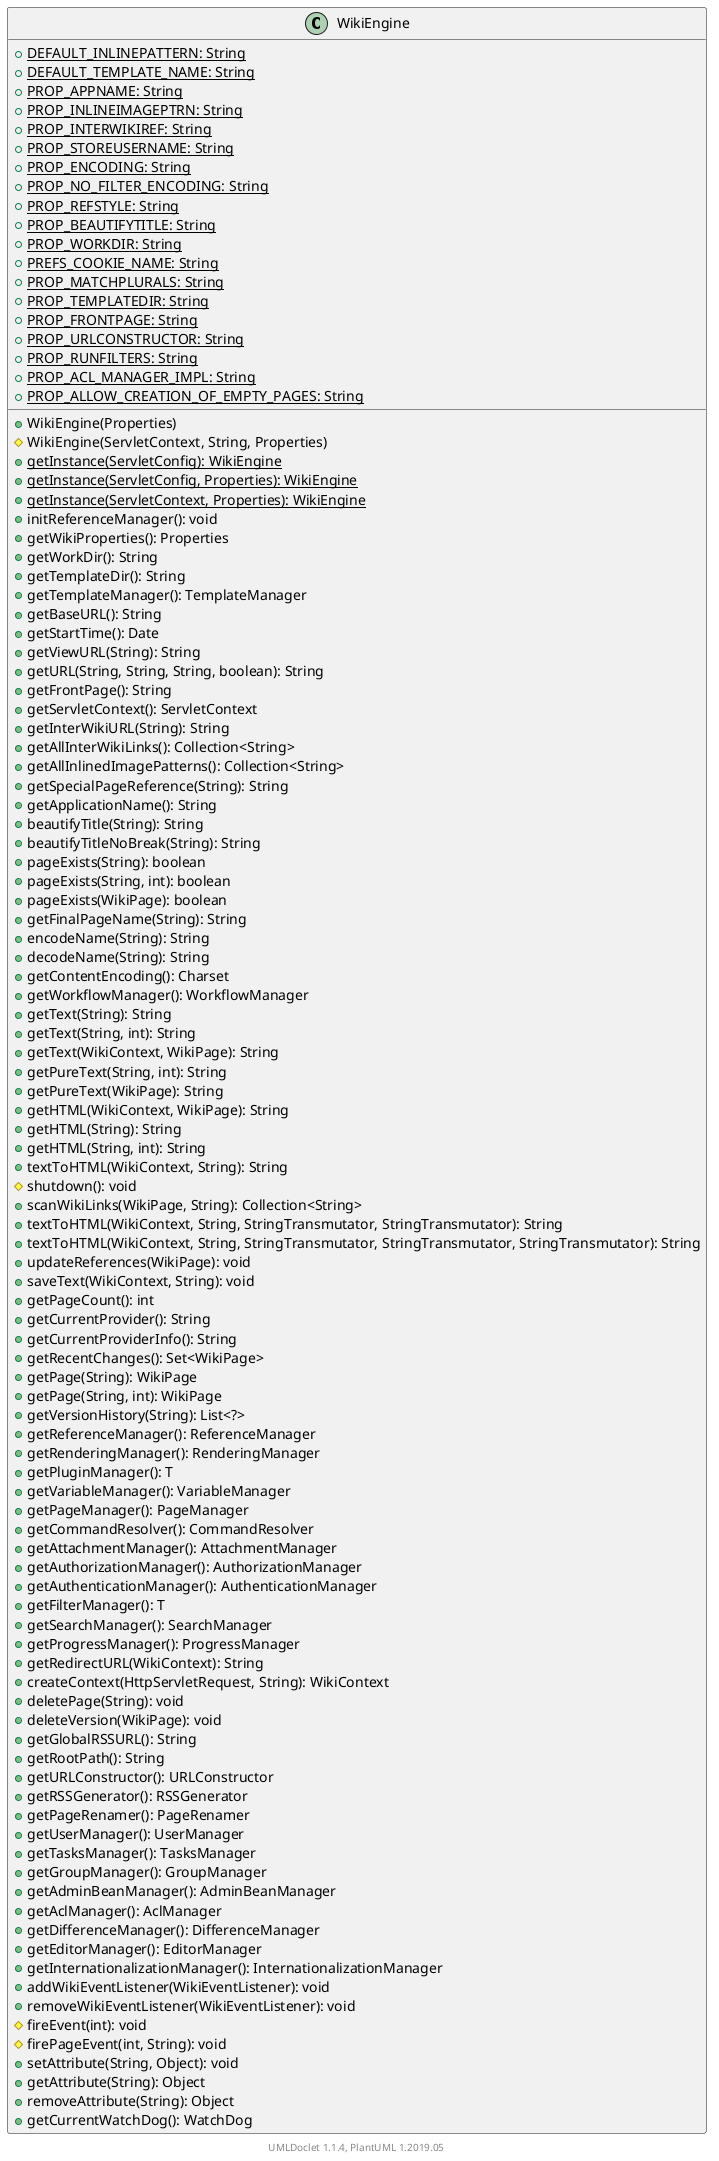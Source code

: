 @startuml

    class WikiEngine [[WikiEngine.html]] {
        {static} +DEFAULT_INLINEPATTERN: String
        {static} +DEFAULT_TEMPLATE_NAME: String
        {static} +PROP_APPNAME: String
        {static} +PROP_INLINEIMAGEPTRN: String
        {static} +PROP_INTERWIKIREF: String
        {static} +PROP_STOREUSERNAME: String
        {static} +PROP_ENCODING: String
        {static} +PROP_NO_FILTER_ENCODING: String
        {static} +PROP_REFSTYLE: String
        {static} +PROP_BEAUTIFYTITLE: String
        {static} +PROP_WORKDIR: String
        {static} +PREFS_COOKIE_NAME: String
        {static} +PROP_MATCHPLURALS: String
        {static} +PROP_TEMPLATEDIR: String
        {static} +PROP_FRONTPAGE: String
        {static} +PROP_URLCONSTRUCTOR: String
        {static} +PROP_RUNFILTERS: String
        {static} +PROP_ACL_MANAGER_IMPL: String
        {static} +PROP_ALLOW_CREATION_OF_EMPTY_PAGES: String
        +WikiEngine(Properties)
        #WikiEngine(ServletContext, String, Properties)
        {static} +getInstance(ServletConfig): WikiEngine
        {static} +getInstance(ServletConfig, Properties): WikiEngine
        {static} +getInstance(ServletContext, Properties): WikiEngine
        +initReferenceManager(): void
        +getWikiProperties(): Properties
        +getWorkDir(): String
        +getTemplateDir(): String
        +getTemplateManager(): TemplateManager
        +getBaseURL(): String
        +getStartTime(): Date
        +getViewURL(String): String
        +getURL(String, String, String, boolean): String
        +getFrontPage(): String
        +getServletContext(): ServletContext
        +getInterWikiURL(String): String
        +getAllInterWikiLinks(): Collection<String>
        +getAllInlinedImagePatterns(): Collection<String>
        +getSpecialPageReference(String): String
        +getApplicationName(): String
        +beautifyTitle(String): String
        +beautifyTitleNoBreak(String): String
        +pageExists(String): boolean
        +pageExists(String, int): boolean
        +pageExists(WikiPage): boolean
        +getFinalPageName(String): String
        +encodeName(String): String
        +decodeName(String): String
        +getContentEncoding(): Charset
        +getWorkflowManager(): WorkflowManager
        +getText(String): String
        +getText(String, int): String
        +getText(WikiContext, WikiPage): String
        +getPureText(String, int): String
        +getPureText(WikiPage): String
        +getHTML(WikiContext, WikiPage): String
        +getHTML(String): String
        +getHTML(String, int): String
        +textToHTML(WikiContext, String): String
        #shutdown(): void
        +scanWikiLinks(WikiPage, String): Collection<String>
        +textToHTML(WikiContext, String, StringTransmutator, StringTransmutator): String
        +textToHTML(WikiContext, String, StringTransmutator, StringTransmutator, StringTransmutator): String
        +updateReferences(WikiPage): void
        +saveText(WikiContext, String): void
        +getPageCount(): int
        +getCurrentProvider(): String
        +getCurrentProviderInfo(): String
        +getRecentChanges(): Set<WikiPage>
        +getPage(String): WikiPage
        +getPage(String, int): WikiPage
        +getVersionHistory(String): List<?>
        +getReferenceManager(): ReferenceManager
        +getRenderingManager(): RenderingManager
        +getPluginManager(): T
        +getVariableManager(): VariableManager
        +getPageManager(): PageManager
        +getCommandResolver(): CommandResolver
        +getAttachmentManager(): AttachmentManager
        +getAuthorizationManager(): AuthorizationManager
        +getAuthenticationManager(): AuthenticationManager
        +getFilterManager(): T
        +getSearchManager(): SearchManager
        +getProgressManager(): ProgressManager
        +getRedirectURL(WikiContext): String
        +createContext(HttpServletRequest, String): WikiContext
        +deletePage(String): void
        +deleteVersion(WikiPage): void
        +getGlobalRSSURL(): String
        +getRootPath(): String
        +getURLConstructor(): URLConstructor
        +getRSSGenerator(): RSSGenerator
        +getPageRenamer(): PageRenamer
        +getUserManager(): UserManager
        +getTasksManager(): TasksManager
        +getGroupManager(): GroupManager
        +getAdminBeanManager(): AdminBeanManager
        +getAclManager(): AclManager
        +getDifferenceManager(): DifferenceManager
        +getEditorManager(): EditorManager
        +getInternationalizationManager(): InternationalizationManager
        +addWikiEventListener(WikiEventListener): void
        +removeWikiEventListener(WikiEventListener): void
        #fireEvent(int): void
        #firePageEvent(int, String): void
        +setAttribute(String, Object): void
        +getAttribute(String): Object
        +removeAttribute(String): Object
        +getCurrentWatchDog(): WatchDog
    }


    center footer UMLDoclet 1.1.4, PlantUML 1.2019.05
@enduml
